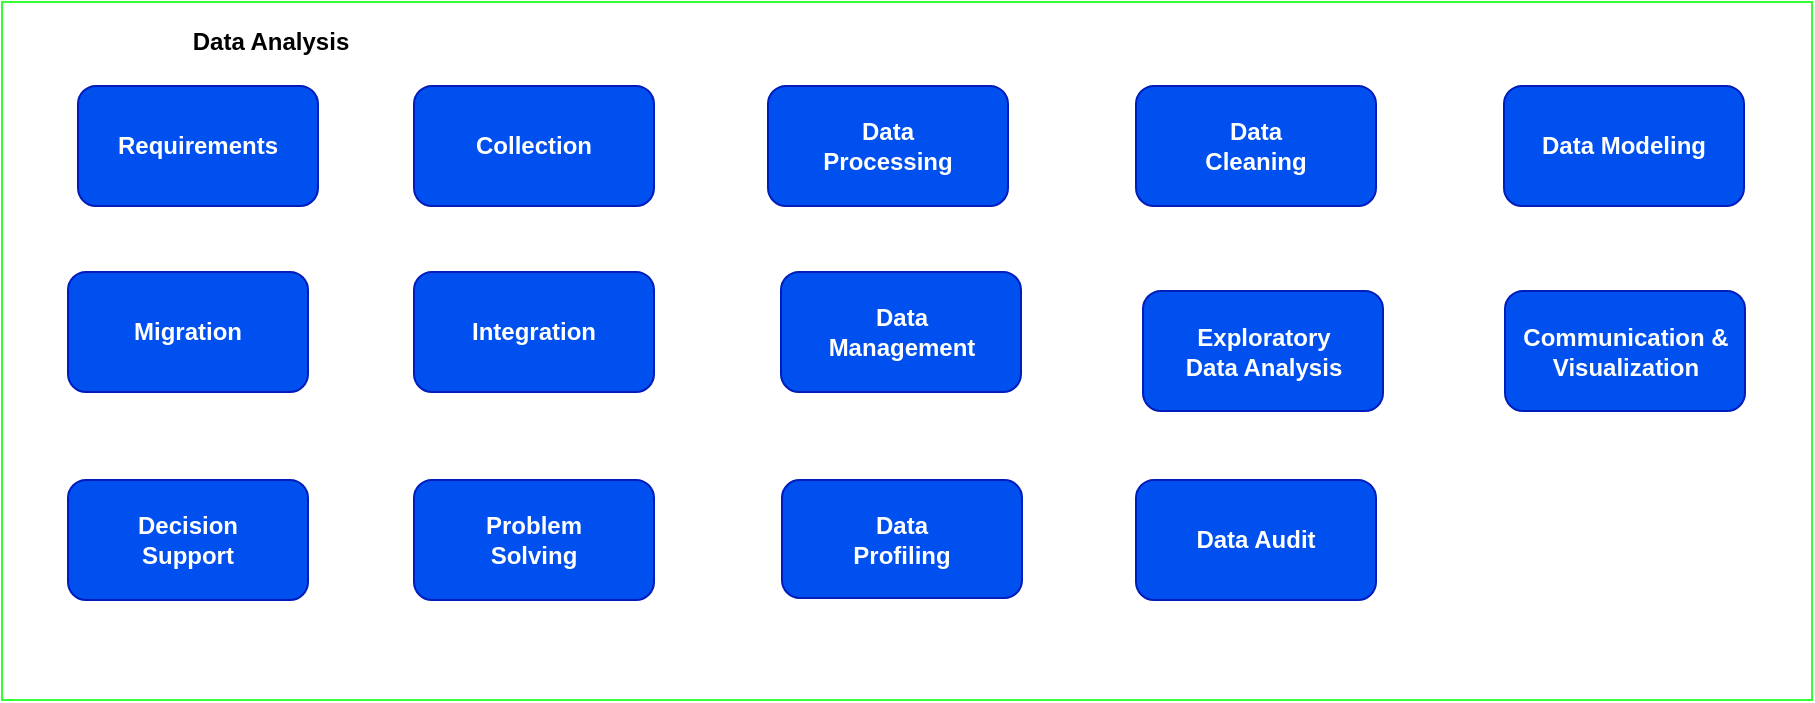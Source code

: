 <mxfile version="11.0.7" type="github"><diagram id="pSz-GCxxJk2EOm57yMcC" name="Page-1"><mxGraphModel dx="1355" dy="1176" grid="0" gridSize="10" guides="1" tooltips="1" connect="1" arrows="1" fold="1" page="0" pageScale="1" pageWidth="827" pageHeight="1169" math="0" shadow="0"><root><mxCell id="0"/><mxCell id="1" parent="0"/><mxCell id="IN_aWR2aP5n8HfuGNz_9-2" value="" style="rounded=0;whiteSpace=wrap;html=1;fillColor=#ffffff;strokeColor=#33FF33;" vertex="1" parent="1"><mxGeometry x="20" y="-221" width="905" height="349" as="geometry"/></mxCell><mxCell id="IN_aWR2aP5n8HfuGNz_9-4" value="&lt;b&gt;Collection&lt;/b&gt;" style="rounded=1;whiteSpace=wrap;html=1;fillColor=#0050ef;strokeColor=#001DBC;fontColor=#ffffff;" vertex="1" parent="1"><mxGeometry x="226" y="-179" width="120" height="60" as="geometry"/></mxCell><mxCell id="IN_aWR2aP5n8HfuGNz_9-5" value="&lt;b&gt;Requirements&lt;/b&gt;" style="rounded=1;whiteSpace=wrap;html=1;fillColor=#0050ef;strokeColor=#001DBC;fontColor=#ffffff;" vertex="1" parent="1"><mxGeometry x="58" y="-179" width="120" height="60" as="geometry"/></mxCell><mxCell id="IN_aWR2aP5n8HfuGNz_9-6" value="&lt;b&gt;Data&lt;br&gt;Processing&lt;/b&gt;" style="rounded=1;whiteSpace=wrap;html=1;fillColor=#0050ef;strokeColor=#001DBC;fontColor=#ffffff;" vertex="1" parent="1"><mxGeometry x="403" y="-179" width="120" height="60" as="geometry"/></mxCell><mxCell id="IN_aWR2aP5n8HfuGNz_9-7" value="&lt;b&gt;Data&lt;br&gt;Cleaning&lt;/b&gt;" style="rounded=1;whiteSpace=wrap;html=1;fillColor=#0050ef;strokeColor=#001DBC;fontColor=#ffffff;" vertex="1" parent="1"><mxGeometry x="587" y="-179" width="120" height="60" as="geometry"/></mxCell><mxCell id="IN_aWR2aP5n8HfuGNz_9-8" value="&lt;b&gt;Data Modeling&lt;/b&gt;" style="rounded=1;whiteSpace=wrap;html=1;fillColor=#0050ef;strokeColor=#001DBC;fontColor=#ffffff;" vertex="1" parent="1"><mxGeometry x="771" y="-179" width="120" height="60" as="geometry"/></mxCell><mxCell id="IN_aWR2aP5n8HfuGNz_9-9" value="&lt;b&gt;Migration&lt;/b&gt;" style="rounded=1;whiteSpace=wrap;html=1;fillColor=#0050ef;strokeColor=#001DBC;fontColor=#ffffff;" vertex="1" parent="1"><mxGeometry x="53" y="-86" width="120" height="60" as="geometry"/></mxCell><mxCell id="IN_aWR2aP5n8HfuGNz_9-10" value="&lt;b&gt;Integration&lt;/b&gt;" style="rounded=1;whiteSpace=wrap;html=1;fillColor=#0050ef;strokeColor=#001DBC;fontColor=#ffffff;" vertex="1" parent="1"><mxGeometry x="226" y="-86" width="120" height="60" as="geometry"/></mxCell><mxCell id="IN_aWR2aP5n8HfuGNz_9-11" value="&lt;b&gt;Data&lt;br&gt;Management&lt;/b&gt;" style="rounded=1;whiteSpace=wrap;html=1;fillColor=#0050ef;strokeColor=#001DBC;fontColor=#ffffff;" vertex="1" parent="1"><mxGeometry x="409.5" y="-86" width="120" height="60" as="geometry"/></mxCell><mxCell id="IN_aWR2aP5n8HfuGNz_9-12" value="&lt;b&gt;Exploratory&lt;br&gt;Data Analysis&lt;/b&gt;" style="rounded=1;whiteSpace=wrap;html=1;fillColor=#0050ef;strokeColor=#001DBC;fontColor=#ffffff;" vertex="1" parent="1"><mxGeometry x="590.5" y="-76.5" width="120" height="60" as="geometry"/></mxCell><mxCell id="IN_aWR2aP5n8HfuGNz_9-13" value="&lt;b&gt;Communication &amp;amp;&lt;br&gt;Visualization&lt;/b&gt;" style="rounded=1;whiteSpace=wrap;html=1;fillColor=#0050ef;strokeColor=#001DBC;fontColor=#ffffff;" vertex="1" parent="1"><mxGeometry x="771.5" y="-76.5" width="120" height="60" as="geometry"/></mxCell><mxCell id="IN_aWR2aP5n8HfuGNz_9-14" value="&lt;b&gt;Decision&lt;br&gt;Support&lt;/b&gt;" style="rounded=1;whiteSpace=wrap;html=1;fillColor=#0050ef;strokeColor=#001DBC;fontColor=#ffffff;" vertex="1" parent="1"><mxGeometry x="53" y="18" width="120" height="60" as="geometry"/></mxCell><mxCell id="IN_aWR2aP5n8HfuGNz_9-15" value="&lt;b&gt;Data&lt;br&gt;Profiling&lt;/b&gt;" style="rounded=1;whiteSpace=wrap;html=1;fillColor=#0050ef;strokeColor=#001DBC;fontColor=#ffffff;" vertex="1" parent="1"><mxGeometry x="410" y="18" width="120" height="59" as="geometry"/></mxCell><mxCell id="IN_aWR2aP5n8HfuGNz_9-16" value="&lt;b&gt;Problem&lt;/b&gt;&lt;br&gt;&lt;b&gt;Solving&lt;/b&gt;" style="rounded=1;whiteSpace=wrap;html=1;fillColor=#0050ef;strokeColor=#001DBC;fontColor=#ffffff;" vertex="1" parent="1"><mxGeometry x="226" y="18" width="120" height="60" as="geometry"/></mxCell><mxCell id="IN_aWR2aP5n8HfuGNz_9-17" value="&lt;b&gt;Data Audit&lt;/b&gt;" style="rounded=1;whiteSpace=wrap;html=1;fillColor=#0050ef;strokeColor=#001DBC;fontColor=#ffffff;" vertex="1" parent="1"><mxGeometry x="587" y="18" width="120" height="60" as="geometry"/></mxCell><mxCell id="IN_aWR2aP5n8HfuGNz_9-18" value="&lt;b&gt;Data Analysis&lt;/b&gt;" style="text;html=1;strokeColor=none;fillColor=none;align=center;verticalAlign=middle;whiteSpace=wrap;rounded=0;" vertex="1" parent="1"><mxGeometry x="78" y="-211" width="153" height="20" as="geometry"/></mxCell></root></mxGraphModel></diagram></mxfile>